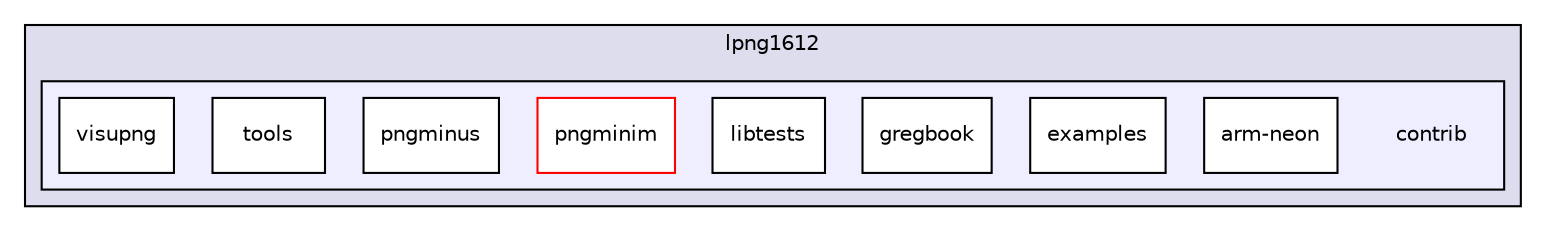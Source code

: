 digraph "png/lpng1612/contrib" {
  compound=true
  node [ fontsize="10", fontname="Helvetica"];
  edge [ labelfontsize="10", labelfontname="Helvetica"];
  subgraph clusterdir_2d89fa08d8c11a36fd77f845afc70ca5 {
    graph [ bgcolor="#ddddee", pencolor="black", label="lpng1612" fontname="Helvetica", fontsize="10", URL="dir_2d89fa08d8c11a36fd77f845afc70ca5.html"]
  subgraph clusterdir_1bdd4d8401a0ccf8f6cce33345e3b469 {
    graph [ bgcolor="#eeeeff", pencolor="black", label="" URL="dir_1bdd4d8401a0ccf8f6cce33345e3b469.html"];
    dir_1bdd4d8401a0ccf8f6cce33345e3b469 [shape=plaintext label="contrib"];
    dir_12533b57566e7542a6681a58bb741cca [shape=box label="arm-neon" color="black" fillcolor="white" style="filled" URL="dir_12533b57566e7542a6681a58bb741cca.html"];
    dir_124b72bd808ed13f7ec102b62607034e [shape=box label="examples" color="black" fillcolor="white" style="filled" URL="dir_124b72bd808ed13f7ec102b62607034e.html"];
    dir_73dac4f24926e6fd90eab7f8ee055a95 [shape=box label="gregbook" color="black" fillcolor="white" style="filled" URL="dir_73dac4f24926e6fd90eab7f8ee055a95.html"];
    dir_43f3d16bc55ef4c3da57e34d78f3e755 [shape=box label="libtests" color="black" fillcolor="white" style="filled" URL="dir_43f3d16bc55ef4c3da57e34d78f3e755.html"];
    dir_23bb6e86d6858176ad9e84456f3979ab [shape=box label="pngminim" color="red" fillcolor="white" style="filled" URL="dir_23bb6e86d6858176ad9e84456f3979ab.html"];
    dir_7185dd1f4d4ed5826a1085e57d4edd3c [shape=box label="pngminus" color="black" fillcolor="white" style="filled" URL="dir_7185dd1f4d4ed5826a1085e57d4edd3c.html"];
    dir_63137bbf00eb8bb38b8b7f187aa0f8dd [shape=box label="tools" color="black" fillcolor="white" style="filled" URL="dir_63137bbf00eb8bb38b8b7f187aa0f8dd.html"];
    dir_6c4a95ac07aae1f8bc1ad499b255e801 [shape=box label="visupng" color="black" fillcolor="white" style="filled" URL="dir_6c4a95ac07aae1f8bc1ad499b255e801.html"];
  }
  }
}
